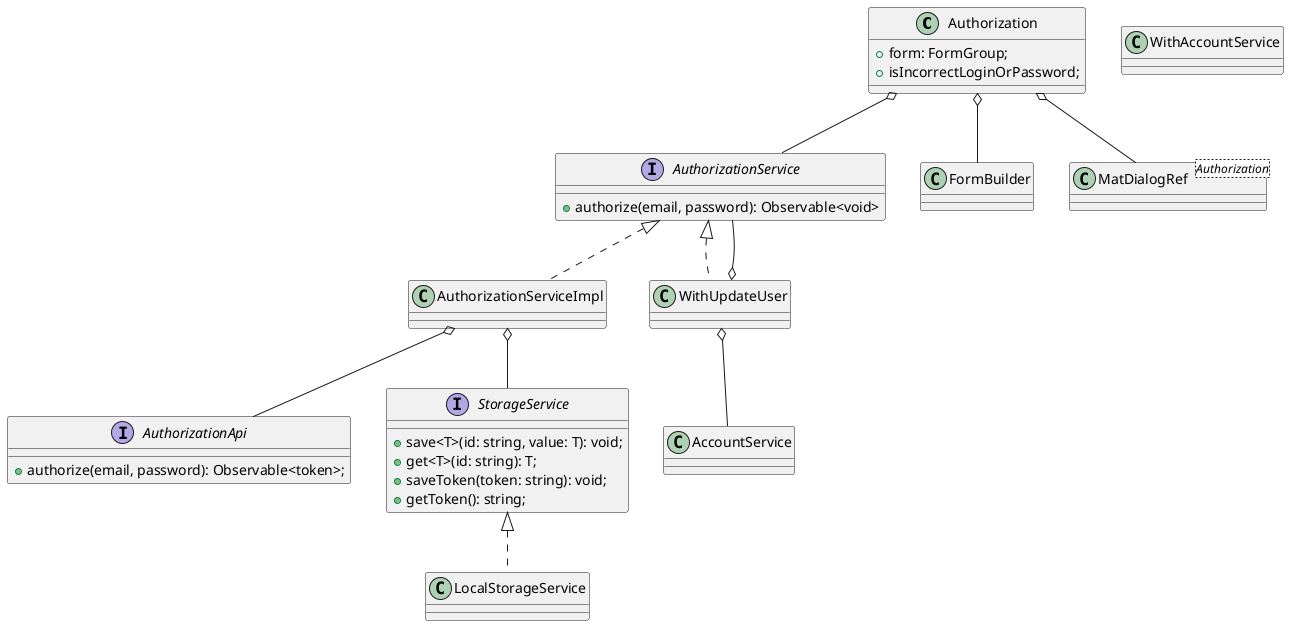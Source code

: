 @startuml
class Authorization {
  +form: FormGroup;
  +isIncorrectLoginOrPassword;
}

interface AuthorizationService {
  +authorize(email, password): Observable<void>
}

class AuthorizationServiceImpl {
}

class WithAccountService {

}

class WithUpdateUser {
}

class FormBuilder {}

class MatDialogRef<Authorization> {}

interface AuthorizationApi {
  +authorize(email, password): Observable<token>;
}

interface StorageService {
  +save<T>(id: string, value: T): void;
  +get<T>(id: string): T;
  +saveToken(token: string): void;
  +getToken(): string;
}

class LocalStorageService {}

Authorization o-- FormBuilder
Authorization o-- AuthorizationService
Authorization o-- MatDialogRef
AuthorizationService <|.. AuthorizationServiceImpl
AuthorizationService <|.. WithUpdateUser
WithUpdateUser o-- AuthorizationService
WithUpdateUser o-- AccountService
AuthorizationServiceImpl o-- StorageService
AuthorizationServiceImpl o-- AuthorizationApi
StorageService <|.. LocalStorageService
@enduml
